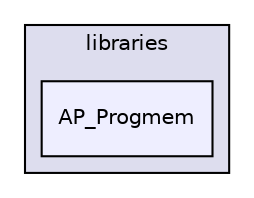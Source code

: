 digraph "libraries/AP_Progmem" {
  compound=true
  node [ fontsize="10", fontname="Helvetica"];
  edge [ labelfontsize="10", labelfontname="Helvetica"];
  subgraph clusterdir_bc0718b08fb2015b8e59c47b2805f60c {
    graph [ bgcolor="#ddddee", pencolor="black", label="libraries" fontname="Helvetica", fontsize="10", URL="dir_bc0718b08fb2015b8e59c47b2805f60c.html"]
  dir_76c3a7c075633ea7df6dd8cefcefbb8f [shape=box, label="AP_Progmem", style="filled", fillcolor="#eeeeff", pencolor="black", URL="dir_76c3a7c075633ea7df6dd8cefcefbb8f.html"];
  }
}
